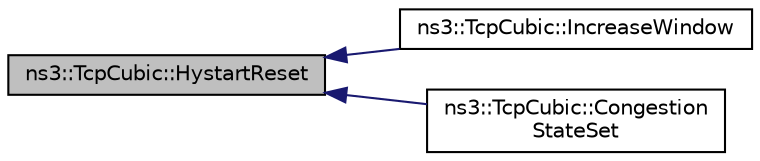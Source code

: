 digraph "ns3::TcpCubic::HystartReset"
{
  edge [fontname="Helvetica",fontsize="10",labelfontname="Helvetica",labelfontsize="10"];
  node [fontname="Helvetica",fontsize="10",shape=record];
  rankdir="LR";
  Node1 [label="ns3::TcpCubic::HystartReset",height=0.2,width=0.4,color="black", fillcolor="grey75", style="filled", fontcolor="black"];
  Node1 -> Node2 [dir="back",color="midnightblue",fontsize="10",style="solid"];
  Node2 [label="ns3::TcpCubic::IncreaseWindow",height=0.2,width=0.4,color="black", fillcolor="white", style="filled",URL="$d3/dc3/classns3_1_1TcpCubic.html#a34659bfac2129d0c100d96e8ce7b24cd",tooltip="Congestion avoidance algorithm implementation. "];
  Node1 -> Node3 [dir="back",color="midnightblue",fontsize="10",style="solid"];
  Node3 [label="ns3::TcpCubic::Congestion\lStateSet",height=0.2,width=0.4,color="black", fillcolor="white", style="filled",URL="$d3/dc3/classns3_1_1TcpCubic.html#ad7a054cf9c9ebe790d0c347afb1d5193",tooltip="Trigger events/calculations specific to a congestion state. "];
}
